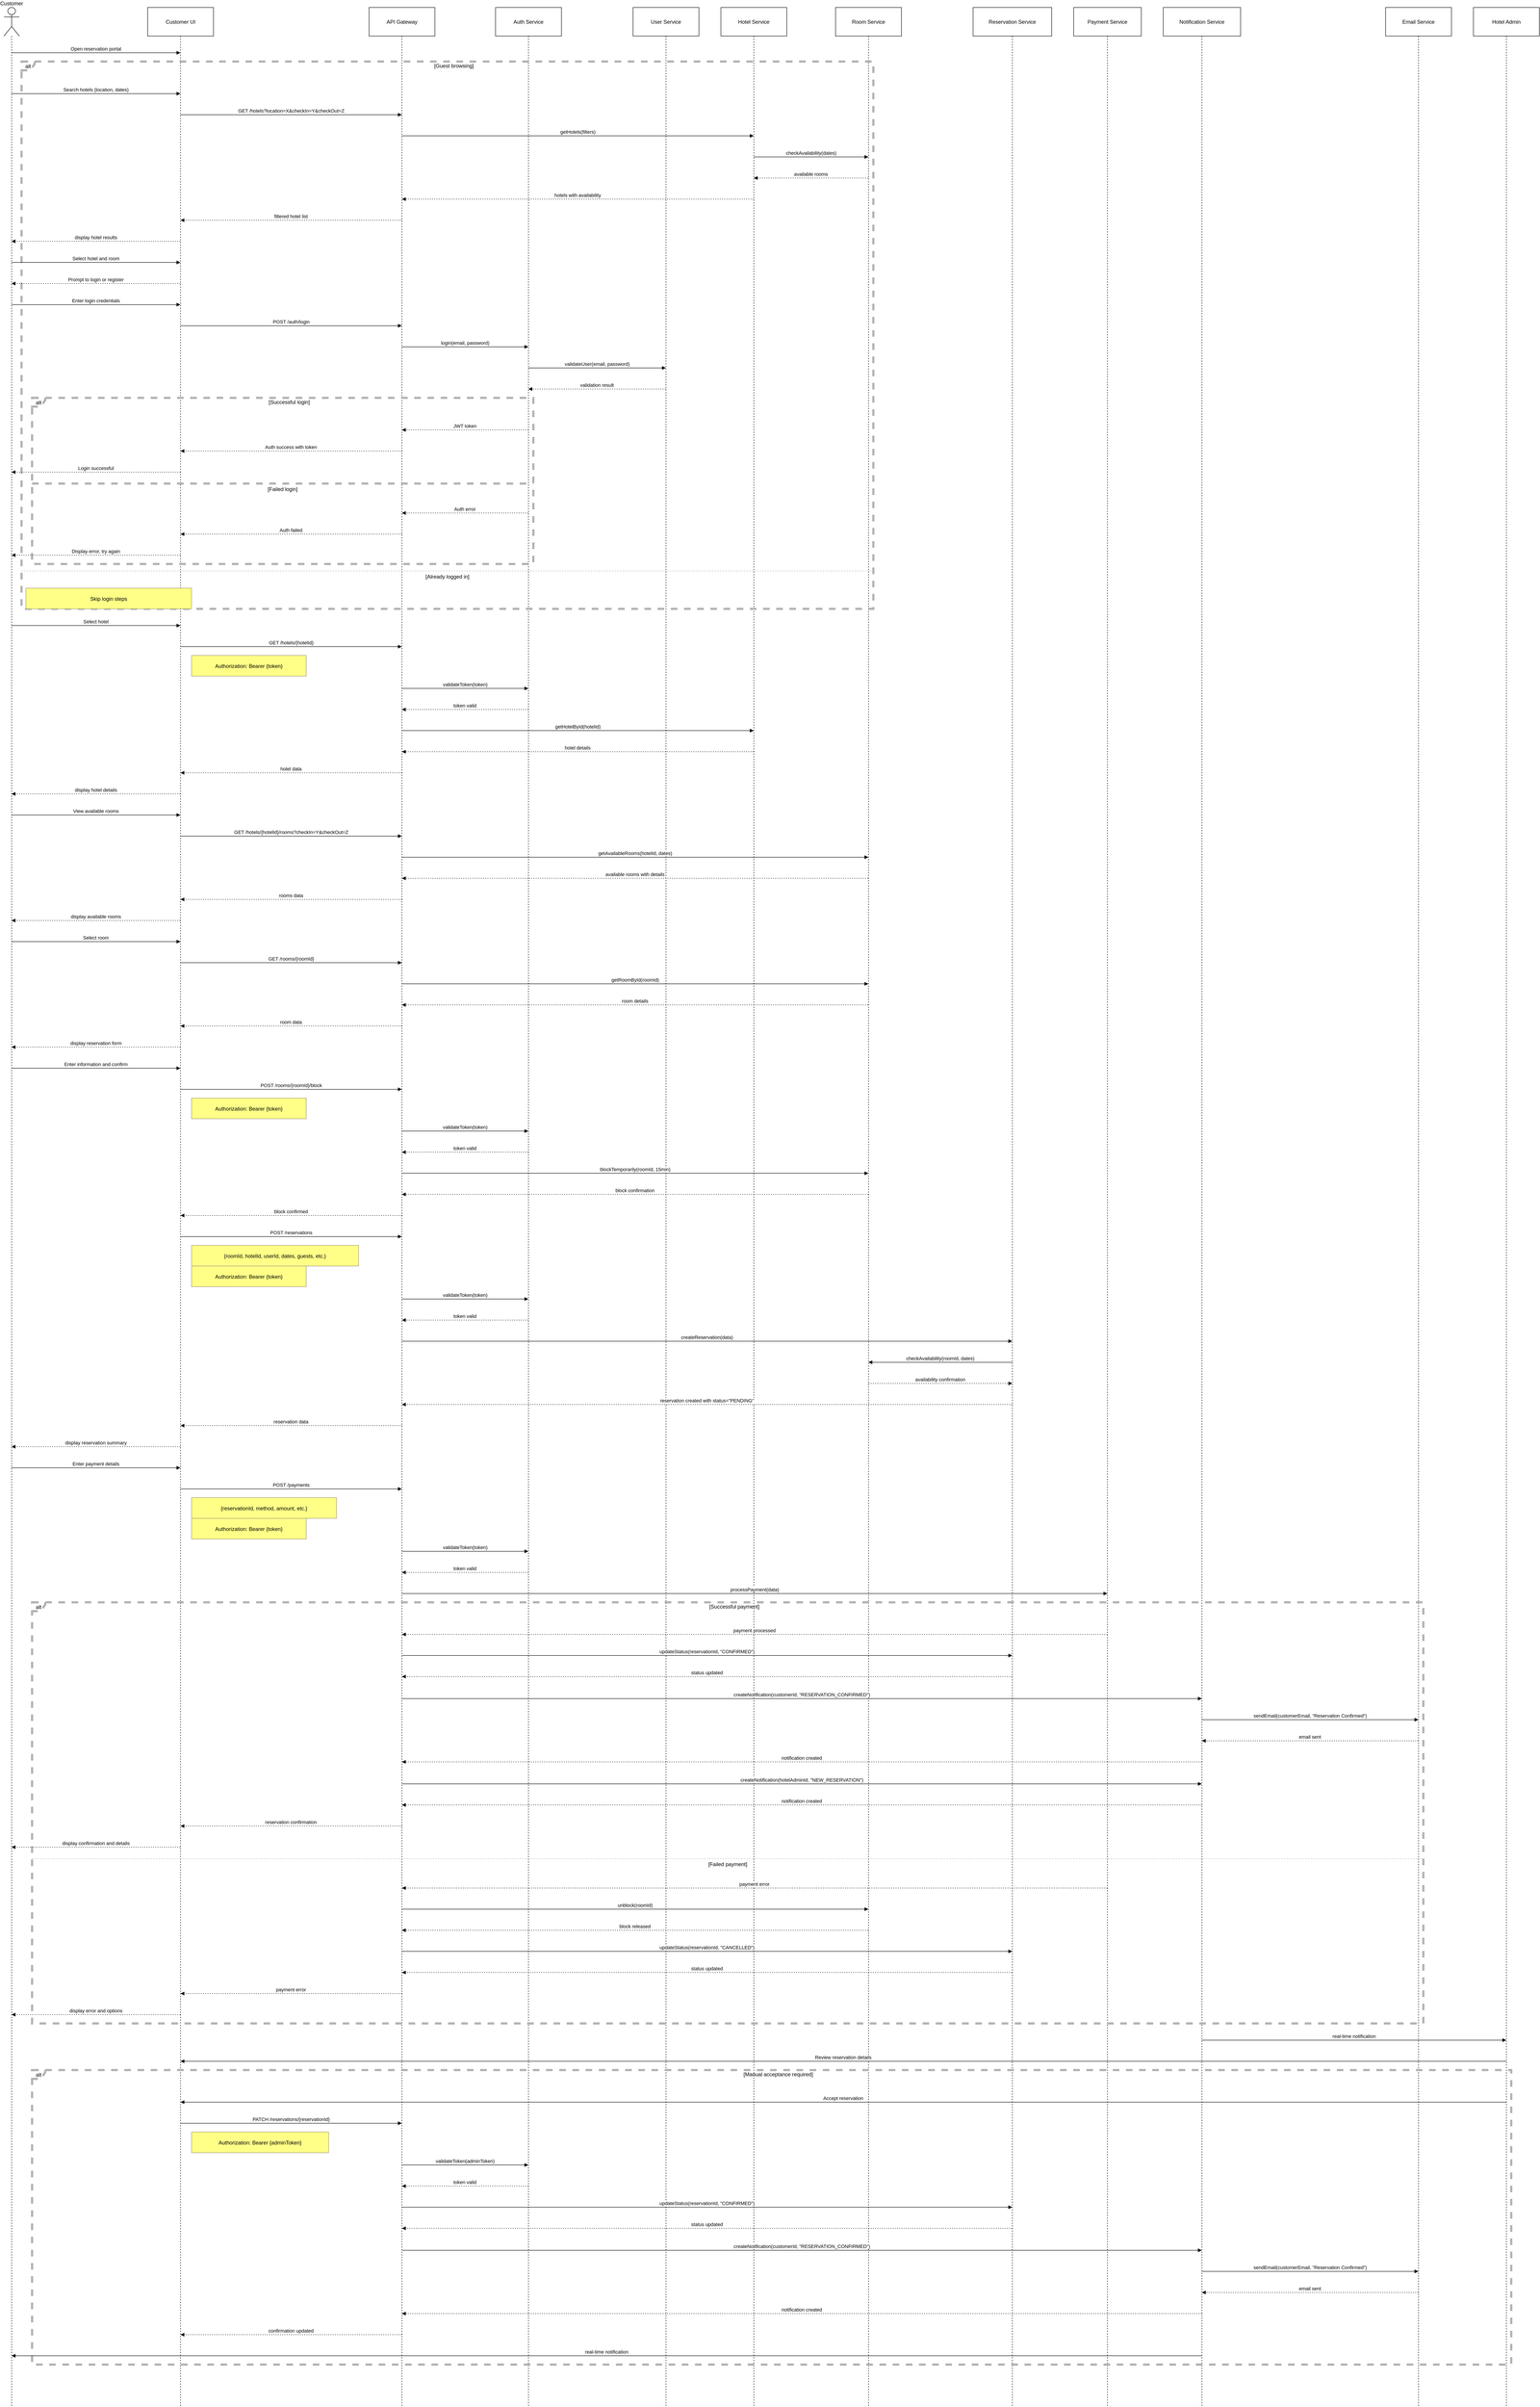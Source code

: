 <mxfile version="26.2.2">
  <diagram name="Page-1" id="h4Zv29L_1ycJxnzLKH79">
    <mxGraphModel dx="1428" dy="875" grid="1" gridSize="10" guides="1" tooltips="1" connect="1" arrows="1" fold="1" page="1" pageScale="1" pageWidth="850" pageHeight="1100" math="0" shadow="0">
      <root>
        <mxCell id="0" />
        <mxCell id="1" parent="0" />
        <mxCell id="UL_1NSdWHZ_vu-wAV0Hr-275" value="Customer" style="shape=umlLifeline;perimeter=lifelinePerimeter;whiteSpace=wrap;container=1;dropTarget=0;collapsible=0;recursiveResize=0;outlineConnect=0;portConstraint=eastwest;newEdgeStyle={&quot;edgeStyle&quot;:&quot;elbowEdgeStyle&quot;,&quot;elbow&quot;:&quot;vertical&quot;,&quot;curved&quot;:0,&quot;rounded&quot;:0};participant=umlActor;verticalAlign=bottom;labelPosition=center;verticalLabelPosition=top;align=center;size=65;" vertex="1" parent="1">
          <mxGeometry x="20" y="20" width="35" height="5457" as="geometry" />
        </mxCell>
        <mxCell id="UL_1NSdWHZ_vu-wAV0Hr-276" value="Customer UI" style="shape=umlLifeline;perimeter=lifelinePerimeter;whiteSpace=wrap;container=1;dropTarget=0;collapsible=0;recursiveResize=0;outlineConnect=0;portConstraint=eastwest;newEdgeStyle={&quot;edgeStyle&quot;:&quot;elbowEdgeStyle&quot;,&quot;elbow&quot;:&quot;vertical&quot;,&quot;curved&quot;:0,&quot;rounded&quot;:0};size=65;" vertex="1" parent="1">
          <mxGeometry x="347" y="20" width="150" height="5457" as="geometry" />
        </mxCell>
        <mxCell id="UL_1NSdWHZ_vu-wAV0Hr-277" value="API Gateway" style="shape=umlLifeline;perimeter=lifelinePerimeter;whiteSpace=wrap;container=1;dropTarget=0;collapsible=0;recursiveResize=0;outlineConnect=0;portConstraint=eastwest;newEdgeStyle={&quot;edgeStyle&quot;:&quot;elbowEdgeStyle&quot;,&quot;elbow&quot;:&quot;vertical&quot;,&quot;curved&quot;:0,&quot;rounded&quot;:0};size=65;" vertex="1" parent="1">
          <mxGeometry x="851" y="20" width="150" height="5457" as="geometry" />
        </mxCell>
        <mxCell id="UL_1NSdWHZ_vu-wAV0Hr-278" value="Auth Service" style="shape=umlLifeline;perimeter=lifelinePerimeter;whiteSpace=wrap;container=1;dropTarget=0;collapsible=0;recursiveResize=0;outlineConnect=0;portConstraint=eastwest;newEdgeStyle={&quot;edgeStyle&quot;:&quot;elbowEdgeStyle&quot;,&quot;elbow&quot;:&quot;vertical&quot;,&quot;curved&quot;:0,&quot;rounded&quot;:0};size=65;" vertex="1" parent="1">
          <mxGeometry x="1139" y="20" width="150" height="5457" as="geometry" />
        </mxCell>
        <mxCell id="UL_1NSdWHZ_vu-wAV0Hr-279" value="User Service" style="shape=umlLifeline;perimeter=lifelinePerimeter;whiteSpace=wrap;container=1;dropTarget=0;collapsible=0;recursiveResize=0;outlineConnect=0;portConstraint=eastwest;newEdgeStyle={&quot;edgeStyle&quot;:&quot;elbowEdgeStyle&quot;,&quot;elbow&quot;:&quot;vertical&quot;,&quot;curved&quot;:0,&quot;rounded&quot;:0};size=65;" vertex="1" parent="1">
          <mxGeometry x="1452" y="20" width="150" height="5457" as="geometry" />
        </mxCell>
        <mxCell id="UL_1NSdWHZ_vu-wAV0Hr-280" value="Hotel Service" style="shape=umlLifeline;perimeter=lifelinePerimeter;whiteSpace=wrap;container=1;dropTarget=0;collapsible=0;recursiveResize=0;outlineConnect=0;portConstraint=eastwest;newEdgeStyle={&quot;edgeStyle&quot;:&quot;elbowEdgeStyle&quot;,&quot;elbow&quot;:&quot;vertical&quot;,&quot;curved&quot;:0,&quot;rounded&quot;:0};size=65;" vertex="1" parent="1">
          <mxGeometry x="1652" y="20" width="150" height="5457" as="geometry" />
        </mxCell>
        <mxCell id="UL_1NSdWHZ_vu-wAV0Hr-281" value="Room Service" style="shape=umlLifeline;perimeter=lifelinePerimeter;whiteSpace=wrap;container=1;dropTarget=0;collapsible=0;recursiveResize=0;outlineConnect=0;portConstraint=eastwest;newEdgeStyle={&quot;edgeStyle&quot;:&quot;elbowEdgeStyle&quot;,&quot;elbow&quot;:&quot;vertical&quot;,&quot;curved&quot;:0,&quot;rounded&quot;:0};size=65;" vertex="1" parent="1">
          <mxGeometry x="1913" y="20" width="150" height="5457" as="geometry" />
        </mxCell>
        <mxCell id="UL_1NSdWHZ_vu-wAV0Hr-282" value="Reservation Service" style="shape=umlLifeline;perimeter=lifelinePerimeter;whiteSpace=wrap;container=1;dropTarget=0;collapsible=0;recursiveResize=0;outlineConnect=0;portConstraint=eastwest;newEdgeStyle={&quot;edgeStyle&quot;:&quot;elbowEdgeStyle&quot;,&quot;elbow&quot;:&quot;vertical&quot;,&quot;curved&quot;:0,&quot;rounded&quot;:0};size=65;" vertex="1" parent="1">
          <mxGeometry x="2226" y="20" width="179" height="5457" as="geometry" />
        </mxCell>
        <mxCell id="UL_1NSdWHZ_vu-wAV0Hr-283" value="Payment Service" style="shape=umlLifeline;perimeter=lifelinePerimeter;whiteSpace=wrap;container=1;dropTarget=0;collapsible=0;recursiveResize=0;outlineConnect=0;portConstraint=eastwest;newEdgeStyle={&quot;edgeStyle&quot;:&quot;elbowEdgeStyle&quot;,&quot;elbow&quot;:&quot;vertical&quot;,&quot;curved&quot;:0,&quot;rounded&quot;:0};size=65;" vertex="1" parent="1">
          <mxGeometry x="2455" y="20" width="154" height="5457" as="geometry" />
        </mxCell>
        <mxCell id="UL_1NSdWHZ_vu-wAV0Hr-284" value="Notification Service" style="shape=umlLifeline;perimeter=lifelinePerimeter;whiteSpace=wrap;container=1;dropTarget=0;collapsible=0;recursiveResize=0;outlineConnect=0;portConstraint=eastwest;newEdgeStyle={&quot;edgeStyle&quot;:&quot;elbowEdgeStyle&quot;,&quot;elbow&quot;:&quot;vertical&quot;,&quot;curved&quot;:0,&quot;rounded&quot;:0};size=65;" vertex="1" parent="1">
          <mxGeometry x="2659" y="20" width="176" height="5457" as="geometry" />
        </mxCell>
        <mxCell id="UL_1NSdWHZ_vu-wAV0Hr-285" value="Email Service" style="shape=umlLifeline;perimeter=lifelinePerimeter;whiteSpace=wrap;container=1;dropTarget=0;collapsible=0;recursiveResize=0;outlineConnect=0;portConstraint=eastwest;newEdgeStyle={&quot;edgeStyle&quot;:&quot;elbowEdgeStyle&quot;,&quot;elbow&quot;:&quot;vertical&quot;,&quot;curved&quot;:0,&quot;rounded&quot;:0};size=65;" vertex="1" parent="1">
          <mxGeometry x="3165" y="20" width="150" height="5457" as="geometry" />
        </mxCell>
        <mxCell id="UL_1NSdWHZ_vu-wAV0Hr-286" value="Hotel Admin" style="shape=umlLifeline;perimeter=lifelinePerimeter;whiteSpace=wrap;container=1;dropTarget=0;collapsible=0;recursiveResize=0;outlineConnect=0;portConstraint=eastwest;newEdgeStyle={&quot;edgeStyle&quot;:&quot;elbowEdgeStyle&quot;,&quot;elbow&quot;:&quot;vertical&quot;,&quot;curved&quot;:0,&quot;rounded&quot;:0};size=65;" vertex="1" parent="1">
          <mxGeometry x="3365" y="20" width="150" height="5457" as="geometry" />
        </mxCell>
        <mxCell id="UL_1NSdWHZ_vu-wAV0Hr-287" value="alt" style="shape=umlFrame;dashed=1;pointerEvents=0;dropTarget=0;strokeColor=#B3B3B3;height=20;width=30;strokeWidth=5;" vertex="1" parent="1">
          <mxGeometry x="84" y="908" width="1141" height="378" as="geometry" />
        </mxCell>
        <mxCell id="UL_1NSdWHZ_vu-wAV0Hr-288" value="[Successful login]" style="text;strokeColor=none;fillColor=none;align=center;verticalAlign=middle;whiteSpace=wrap;" vertex="1" parent="UL_1NSdWHZ_vu-wAV0Hr-287">
          <mxGeometry x="30" width="1111" height="20" as="geometry" />
        </mxCell>
        <mxCell id="UL_1NSdWHZ_vu-wAV0Hr-289" value="[Failed login]" style="shape=line;dashed=1;whiteSpace=wrap;verticalAlign=top;labelPosition=center;verticalLabelPosition=middle;align=center;strokeColor=#B3B3B3;strokeWidth=5;" vertex="1" parent="UL_1NSdWHZ_vu-wAV0Hr-287">
          <mxGeometry y="194" width="1141" height="2" as="geometry" />
        </mxCell>
        <mxCell id="UL_1NSdWHZ_vu-wAV0Hr-290" value="alt" style="shape=umlFrame;dashed=1;pointerEvents=0;dropTarget=0;strokeColor=#B3B3B3;height=20;width=30;strokeWidth=5;" vertex="1" parent="1">
          <mxGeometry x="60" y="143" width="1939" height="1245" as="geometry" />
        </mxCell>
        <mxCell id="UL_1NSdWHZ_vu-wAV0Hr-291" value="[Guest browsing]" style="text;strokeColor=none;fillColor=none;align=center;verticalAlign=middle;whiteSpace=wrap;" vertex="1" parent="UL_1NSdWHZ_vu-wAV0Hr-290">
          <mxGeometry x="30" width="1909" height="20" as="geometry" />
        </mxCell>
        <mxCell id="UL_1NSdWHZ_vu-wAV0Hr-292" value="[Already logged in]" style="shape=line;dashed=1;whiteSpace=wrap;verticalAlign=top;labelPosition=center;verticalLabelPosition=middle;align=center;strokeColor=#B3B3B3;" vertex="1" parent="UL_1NSdWHZ_vu-wAV0Hr-290">
          <mxGeometry y="1158" width="1939" height="2" as="geometry" />
        </mxCell>
        <mxCell id="UL_1NSdWHZ_vu-wAV0Hr-293" value="alt" style="shape=umlFrame;dashed=1;pointerEvents=0;dropTarget=0;strokeColor=#B3B3B3;height=20;width=30;strokeWidth=5;" vertex="1" parent="1">
          <mxGeometry x="84" y="3648" width="3167" height="958" as="geometry" />
        </mxCell>
        <mxCell id="UL_1NSdWHZ_vu-wAV0Hr-294" value="[Successful payment]" style="text;strokeColor=none;fillColor=none;align=center;verticalAlign=middle;whiteSpace=wrap;" vertex="1" parent="UL_1NSdWHZ_vu-wAV0Hr-293">
          <mxGeometry x="30" width="3137" height="20" as="geometry" />
        </mxCell>
        <mxCell id="UL_1NSdWHZ_vu-wAV0Hr-295" value="[Failed payment]" style="shape=line;dashed=1;whiteSpace=wrap;verticalAlign=top;labelPosition=center;verticalLabelPosition=middle;align=center;strokeColor=#B3B3B3;" vertex="1" parent="UL_1NSdWHZ_vu-wAV0Hr-293">
          <mxGeometry y="582" width="3167" height="2" as="geometry" />
        </mxCell>
        <mxCell id="UL_1NSdWHZ_vu-wAV0Hr-296" value="alt" style="shape=umlFrame;dashed=1;pointerEvents=0;dropTarget=0;strokeColor=#B3B3B3;height=20;width=30;strokeWidth=5;" vertex="1" parent="1">
          <mxGeometry x="84" y="4712" width="3367" height="670" as="geometry" />
        </mxCell>
        <mxCell id="UL_1NSdWHZ_vu-wAV0Hr-297" value="[Manual acceptance required]" style="text;strokeColor=none;fillColor=none;align=center;verticalAlign=middle;whiteSpace=wrap;" vertex="1" parent="UL_1NSdWHZ_vu-wAV0Hr-296">
          <mxGeometry x="30" width="3337" height="20" as="geometry" />
        </mxCell>
        <mxCell id="UL_1NSdWHZ_vu-wAV0Hr-298" value="Open reservation portal" style="verticalAlign=bottom;edgeStyle=elbowEdgeStyle;elbow=vertical;curved=0;rounded=0;endArrow=block;" edge="1" parent="1" source="UL_1NSdWHZ_vu-wAV0Hr-275" target="UL_1NSdWHZ_vu-wAV0Hr-276">
          <mxGeometry relative="1" as="geometry">
            <Array as="points">
              <mxPoint x="267" y="123" />
            </Array>
          </mxGeometry>
        </mxCell>
        <mxCell id="UL_1NSdWHZ_vu-wAV0Hr-299" value="Search hotels (location, dates)" style="verticalAlign=bottom;edgeStyle=elbowEdgeStyle;elbow=vertical;curved=0;rounded=0;endArrow=block;" edge="1" parent="1" source="UL_1NSdWHZ_vu-wAV0Hr-275" target="UL_1NSdWHZ_vu-wAV0Hr-276">
          <mxGeometry relative="1" as="geometry">
            <Array as="points">
              <mxPoint x="267" y="216" />
            </Array>
          </mxGeometry>
        </mxCell>
        <mxCell id="UL_1NSdWHZ_vu-wAV0Hr-300" value="GET /hotels?location=X&amp;checkIn=Y&amp;checkOut=Z" style="verticalAlign=bottom;edgeStyle=elbowEdgeStyle;elbow=vertical;curved=0;rounded=0;endArrow=block;" edge="1" parent="1" source="UL_1NSdWHZ_vu-wAV0Hr-276" target="UL_1NSdWHZ_vu-wAV0Hr-277">
          <mxGeometry relative="1" as="geometry">
            <Array as="points">
              <mxPoint x="683" y="264" />
            </Array>
          </mxGeometry>
        </mxCell>
        <mxCell id="UL_1NSdWHZ_vu-wAV0Hr-301" value="getHotels(filters)" style="verticalAlign=bottom;edgeStyle=elbowEdgeStyle;elbow=vertical;curved=0;rounded=0;endArrow=block;" edge="1" parent="1" source="UL_1NSdWHZ_vu-wAV0Hr-277" target="UL_1NSdWHZ_vu-wAV0Hr-280">
          <mxGeometry relative="1" as="geometry">
            <Array as="points">
              <mxPoint x="1335" y="312" />
            </Array>
          </mxGeometry>
        </mxCell>
        <mxCell id="UL_1NSdWHZ_vu-wAV0Hr-302" value="checkAvailability(dates)" style="verticalAlign=bottom;edgeStyle=elbowEdgeStyle;elbow=vertical;curved=0;rounded=0;endArrow=block;" edge="1" parent="1" source="UL_1NSdWHZ_vu-wAV0Hr-280" target="UL_1NSdWHZ_vu-wAV0Hr-281">
          <mxGeometry relative="1" as="geometry">
            <Array as="points">
              <mxPoint x="1866" y="360" />
            </Array>
          </mxGeometry>
        </mxCell>
        <mxCell id="UL_1NSdWHZ_vu-wAV0Hr-303" value="available rooms" style="verticalAlign=bottom;edgeStyle=elbowEdgeStyle;elbow=vertical;curved=0;rounded=0;dashed=1;dashPattern=2 3;endArrow=block;" edge="1" parent="1" source="UL_1NSdWHZ_vu-wAV0Hr-281" target="UL_1NSdWHZ_vu-wAV0Hr-280">
          <mxGeometry relative="1" as="geometry">
            <Array as="points">
              <mxPoint x="1869" y="408" />
            </Array>
          </mxGeometry>
        </mxCell>
        <mxCell id="UL_1NSdWHZ_vu-wAV0Hr-304" value="hotels with availability" style="verticalAlign=bottom;edgeStyle=elbowEdgeStyle;elbow=vertical;curved=0;rounded=0;dashed=1;dashPattern=2 3;endArrow=block;" edge="1" parent="1" source="UL_1NSdWHZ_vu-wAV0Hr-280" target="UL_1NSdWHZ_vu-wAV0Hr-277">
          <mxGeometry relative="1" as="geometry">
            <Array as="points">
              <mxPoint x="1338" y="456" />
            </Array>
          </mxGeometry>
        </mxCell>
        <mxCell id="UL_1NSdWHZ_vu-wAV0Hr-305" value="filtered hotel list" style="verticalAlign=bottom;edgeStyle=elbowEdgeStyle;elbow=vertical;curved=0;rounded=0;dashed=1;dashPattern=2 3;endArrow=block;" edge="1" parent="1" source="UL_1NSdWHZ_vu-wAV0Hr-277" target="UL_1NSdWHZ_vu-wAV0Hr-276">
          <mxGeometry relative="1" as="geometry">
            <Array as="points">
              <mxPoint x="686" y="504" />
            </Array>
          </mxGeometry>
        </mxCell>
        <mxCell id="UL_1NSdWHZ_vu-wAV0Hr-306" value="display hotel results" style="verticalAlign=bottom;edgeStyle=elbowEdgeStyle;elbow=vertical;curved=0;rounded=0;dashed=1;dashPattern=2 3;endArrow=block;" edge="1" parent="1" source="UL_1NSdWHZ_vu-wAV0Hr-276" target="UL_1NSdWHZ_vu-wAV0Hr-275">
          <mxGeometry relative="1" as="geometry">
            <Array as="points">
              <mxPoint x="270" y="552" />
            </Array>
          </mxGeometry>
        </mxCell>
        <mxCell id="UL_1NSdWHZ_vu-wAV0Hr-307" value="Select hotel and room" style="verticalAlign=bottom;edgeStyle=elbowEdgeStyle;elbow=vertical;curved=0;rounded=0;endArrow=block;" edge="1" parent="1" source="UL_1NSdWHZ_vu-wAV0Hr-275" target="UL_1NSdWHZ_vu-wAV0Hr-276">
          <mxGeometry relative="1" as="geometry">
            <Array as="points">
              <mxPoint x="267" y="600" />
            </Array>
          </mxGeometry>
        </mxCell>
        <mxCell id="UL_1NSdWHZ_vu-wAV0Hr-308" value="Prompt to login or register" style="verticalAlign=bottom;edgeStyle=elbowEdgeStyle;elbow=vertical;curved=0;rounded=0;dashed=1;dashPattern=2 3;endArrow=block;" edge="1" parent="1" source="UL_1NSdWHZ_vu-wAV0Hr-276" target="UL_1NSdWHZ_vu-wAV0Hr-275">
          <mxGeometry relative="1" as="geometry">
            <Array as="points">
              <mxPoint x="270" y="648" />
            </Array>
          </mxGeometry>
        </mxCell>
        <mxCell id="UL_1NSdWHZ_vu-wAV0Hr-309" value="Enter login credentials" style="verticalAlign=bottom;edgeStyle=elbowEdgeStyle;elbow=vertical;curved=0;rounded=0;endArrow=block;" edge="1" parent="1" source="UL_1NSdWHZ_vu-wAV0Hr-275" target="UL_1NSdWHZ_vu-wAV0Hr-276">
          <mxGeometry relative="1" as="geometry">
            <Array as="points">
              <mxPoint x="267" y="696" />
            </Array>
          </mxGeometry>
        </mxCell>
        <mxCell id="UL_1NSdWHZ_vu-wAV0Hr-310" value="POST /auth/login" style="verticalAlign=bottom;edgeStyle=elbowEdgeStyle;elbow=vertical;curved=0;rounded=0;endArrow=block;" edge="1" parent="1" source="UL_1NSdWHZ_vu-wAV0Hr-276" target="UL_1NSdWHZ_vu-wAV0Hr-277">
          <mxGeometry relative="1" as="geometry">
            <Array as="points">
              <mxPoint x="683" y="744" />
            </Array>
          </mxGeometry>
        </mxCell>
        <mxCell id="UL_1NSdWHZ_vu-wAV0Hr-311" value="login(email, password)" style="verticalAlign=bottom;edgeStyle=elbowEdgeStyle;elbow=vertical;curved=0;rounded=0;endArrow=block;" edge="1" parent="1" source="UL_1NSdWHZ_vu-wAV0Hr-277" target="UL_1NSdWHZ_vu-wAV0Hr-278">
          <mxGeometry relative="1" as="geometry">
            <Array as="points">
              <mxPoint x="1079" y="792" />
            </Array>
          </mxGeometry>
        </mxCell>
        <mxCell id="UL_1NSdWHZ_vu-wAV0Hr-312" value="validateUser(email, password)" style="verticalAlign=bottom;edgeStyle=elbowEdgeStyle;elbow=vertical;curved=0;rounded=0;endArrow=block;" edge="1" parent="1" source="UL_1NSdWHZ_vu-wAV0Hr-278" target="UL_1NSdWHZ_vu-wAV0Hr-279">
          <mxGeometry relative="1" as="geometry">
            <Array as="points">
              <mxPoint x="1379" y="840" />
            </Array>
          </mxGeometry>
        </mxCell>
        <mxCell id="UL_1NSdWHZ_vu-wAV0Hr-313" value="validation result" style="verticalAlign=bottom;edgeStyle=elbowEdgeStyle;elbow=vertical;curved=0;rounded=0;dashed=1;dashPattern=2 3;endArrow=block;" edge="1" parent="1" source="UL_1NSdWHZ_vu-wAV0Hr-279" target="UL_1NSdWHZ_vu-wAV0Hr-278">
          <mxGeometry relative="1" as="geometry">
            <Array as="points">
              <mxPoint x="1382" y="888" />
            </Array>
          </mxGeometry>
        </mxCell>
        <mxCell id="UL_1NSdWHZ_vu-wAV0Hr-314" value="JWT token" style="verticalAlign=bottom;edgeStyle=elbowEdgeStyle;elbow=vertical;curved=0;rounded=0;dashed=1;dashPattern=2 3;endArrow=block;" edge="1" parent="1" source="UL_1NSdWHZ_vu-wAV0Hr-278" target="UL_1NSdWHZ_vu-wAV0Hr-277">
          <mxGeometry relative="1" as="geometry">
            <Array as="points">
              <mxPoint x="1082" y="981" />
            </Array>
          </mxGeometry>
        </mxCell>
        <mxCell id="UL_1NSdWHZ_vu-wAV0Hr-315" value="Auth success with token" style="verticalAlign=bottom;edgeStyle=elbowEdgeStyle;elbow=vertical;curved=0;rounded=0;dashed=1;dashPattern=2 3;endArrow=block;" edge="1" parent="1" source="UL_1NSdWHZ_vu-wAV0Hr-277" target="UL_1NSdWHZ_vu-wAV0Hr-276">
          <mxGeometry relative="1" as="geometry">
            <Array as="points">
              <mxPoint x="686" y="1029" />
            </Array>
          </mxGeometry>
        </mxCell>
        <mxCell id="UL_1NSdWHZ_vu-wAV0Hr-316" value="Login successful" style="verticalAlign=bottom;edgeStyle=elbowEdgeStyle;elbow=vertical;curved=0;rounded=0;dashed=1;dashPattern=2 3;endArrow=block;" edge="1" parent="1" source="UL_1NSdWHZ_vu-wAV0Hr-276" target="UL_1NSdWHZ_vu-wAV0Hr-275">
          <mxGeometry relative="1" as="geometry">
            <Array as="points">
              <mxPoint x="270" y="1077" />
            </Array>
          </mxGeometry>
        </mxCell>
        <mxCell id="UL_1NSdWHZ_vu-wAV0Hr-317" value="Auth error" style="verticalAlign=bottom;edgeStyle=elbowEdgeStyle;elbow=vertical;curved=0;rounded=0;dashed=1;dashPattern=2 3;endArrow=block;" edge="1" parent="1" source="UL_1NSdWHZ_vu-wAV0Hr-278" target="UL_1NSdWHZ_vu-wAV0Hr-277">
          <mxGeometry relative="1" as="geometry">
            <Array as="points">
              <mxPoint x="1082" y="1170" />
            </Array>
          </mxGeometry>
        </mxCell>
        <mxCell id="UL_1NSdWHZ_vu-wAV0Hr-318" value="Auth failed" style="verticalAlign=bottom;edgeStyle=elbowEdgeStyle;elbow=vertical;curved=0;rounded=0;dashed=1;dashPattern=2 3;endArrow=block;" edge="1" parent="1" source="UL_1NSdWHZ_vu-wAV0Hr-277" target="UL_1NSdWHZ_vu-wAV0Hr-276">
          <mxGeometry relative="1" as="geometry">
            <Array as="points">
              <mxPoint x="686" y="1218" />
            </Array>
          </mxGeometry>
        </mxCell>
        <mxCell id="UL_1NSdWHZ_vu-wAV0Hr-319" value="Display error, try again" style="verticalAlign=bottom;edgeStyle=elbowEdgeStyle;elbow=vertical;curved=0;rounded=0;dashed=1;dashPattern=2 3;endArrow=block;" edge="1" parent="1" source="UL_1NSdWHZ_vu-wAV0Hr-276" target="UL_1NSdWHZ_vu-wAV0Hr-275">
          <mxGeometry relative="1" as="geometry">
            <Array as="points">
              <mxPoint x="270" y="1266" />
            </Array>
          </mxGeometry>
        </mxCell>
        <mxCell id="UL_1NSdWHZ_vu-wAV0Hr-320" value="Select hotel" style="verticalAlign=bottom;edgeStyle=elbowEdgeStyle;elbow=vertical;curved=0;rounded=0;endArrow=block;" edge="1" parent="1" source="UL_1NSdWHZ_vu-wAV0Hr-275" target="UL_1NSdWHZ_vu-wAV0Hr-276">
          <mxGeometry relative="1" as="geometry">
            <Array as="points">
              <mxPoint x="267" y="1426" />
            </Array>
          </mxGeometry>
        </mxCell>
        <mxCell id="UL_1NSdWHZ_vu-wAV0Hr-321" value="GET /hotels/{hotelId}" style="verticalAlign=bottom;edgeStyle=elbowEdgeStyle;elbow=vertical;curved=0;rounded=0;endArrow=block;" edge="1" parent="1" source="UL_1NSdWHZ_vu-wAV0Hr-276" target="UL_1NSdWHZ_vu-wAV0Hr-277">
          <mxGeometry relative="1" as="geometry">
            <Array as="points">
              <mxPoint x="683" y="1474" />
            </Array>
          </mxGeometry>
        </mxCell>
        <mxCell id="UL_1NSdWHZ_vu-wAV0Hr-322" value="validateToken(token)" style="verticalAlign=bottom;edgeStyle=elbowEdgeStyle;elbow=vertical;curved=0;rounded=0;endArrow=block;" edge="1" parent="1" source="UL_1NSdWHZ_vu-wAV0Hr-277" target="UL_1NSdWHZ_vu-wAV0Hr-278">
          <mxGeometry relative="1" as="geometry">
            <Array as="points">
              <mxPoint x="1079" y="1569" />
            </Array>
          </mxGeometry>
        </mxCell>
        <mxCell id="UL_1NSdWHZ_vu-wAV0Hr-323" value="token valid" style="verticalAlign=bottom;edgeStyle=elbowEdgeStyle;elbow=vertical;curved=0;rounded=0;dashed=1;dashPattern=2 3;endArrow=block;" edge="1" parent="1" source="UL_1NSdWHZ_vu-wAV0Hr-278" target="UL_1NSdWHZ_vu-wAV0Hr-277">
          <mxGeometry relative="1" as="geometry">
            <Array as="points">
              <mxPoint x="1082" y="1617" />
            </Array>
          </mxGeometry>
        </mxCell>
        <mxCell id="UL_1NSdWHZ_vu-wAV0Hr-324" value="getHotelById(hotelId)" style="verticalAlign=bottom;edgeStyle=elbowEdgeStyle;elbow=vertical;curved=0;rounded=0;endArrow=block;" edge="1" parent="1" source="UL_1NSdWHZ_vu-wAV0Hr-277" target="UL_1NSdWHZ_vu-wAV0Hr-280">
          <mxGeometry relative="1" as="geometry">
            <Array as="points">
              <mxPoint x="1335" y="1665" />
            </Array>
          </mxGeometry>
        </mxCell>
        <mxCell id="UL_1NSdWHZ_vu-wAV0Hr-325" value="hotel details" style="verticalAlign=bottom;edgeStyle=elbowEdgeStyle;elbow=vertical;curved=0;rounded=0;dashed=1;dashPattern=2 3;endArrow=block;" edge="1" parent="1" source="UL_1NSdWHZ_vu-wAV0Hr-280" target="UL_1NSdWHZ_vu-wAV0Hr-277">
          <mxGeometry relative="1" as="geometry">
            <Array as="points">
              <mxPoint x="1338" y="1713" />
            </Array>
          </mxGeometry>
        </mxCell>
        <mxCell id="UL_1NSdWHZ_vu-wAV0Hr-326" value="hotel data" style="verticalAlign=bottom;edgeStyle=elbowEdgeStyle;elbow=vertical;curved=0;rounded=0;dashed=1;dashPattern=2 3;endArrow=block;" edge="1" parent="1" source="UL_1NSdWHZ_vu-wAV0Hr-277" target="UL_1NSdWHZ_vu-wAV0Hr-276">
          <mxGeometry relative="1" as="geometry">
            <Array as="points">
              <mxPoint x="686" y="1761" />
            </Array>
          </mxGeometry>
        </mxCell>
        <mxCell id="UL_1NSdWHZ_vu-wAV0Hr-327" value="display hotel details" style="verticalAlign=bottom;edgeStyle=elbowEdgeStyle;elbow=vertical;curved=0;rounded=0;dashed=1;dashPattern=2 3;endArrow=block;" edge="1" parent="1" source="UL_1NSdWHZ_vu-wAV0Hr-276" target="UL_1NSdWHZ_vu-wAV0Hr-275">
          <mxGeometry relative="1" as="geometry">
            <Array as="points">
              <mxPoint x="270" y="1809" />
            </Array>
          </mxGeometry>
        </mxCell>
        <mxCell id="UL_1NSdWHZ_vu-wAV0Hr-328" value="View available rooms" style="verticalAlign=bottom;edgeStyle=elbowEdgeStyle;elbow=vertical;curved=0;rounded=0;endArrow=block;" edge="1" parent="1" source="UL_1NSdWHZ_vu-wAV0Hr-275" target="UL_1NSdWHZ_vu-wAV0Hr-276">
          <mxGeometry relative="1" as="geometry">
            <Array as="points">
              <mxPoint x="267" y="1857" />
            </Array>
          </mxGeometry>
        </mxCell>
        <mxCell id="UL_1NSdWHZ_vu-wAV0Hr-329" value="GET /hotels/{hotelId}/rooms?checkIn=Y&amp;checkOut=Z" style="verticalAlign=bottom;edgeStyle=elbowEdgeStyle;elbow=vertical;curved=0;rounded=0;endArrow=block;" edge="1" parent="1" source="UL_1NSdWHZ_vu-wAV0Hr-276" target="UL_1NSdWHZ_vu-wAV0Hr-277">
          <mxGeometry relative="1" as="geometry">
            <Array as="points">
              <mxPoint x="683" y="1905" />
            </Array>
          </mxGeometry>
        </mxCell>
        <mxCell id="UL_1NSdWHZ_vu-wAV0Hr-330" value="getAvailableRooms(hotelId, dates)" style="verticalAlign=bottom;edgeStyle=elbowEdgeStyle;elbow=vertical;curved=0;rounded=0;endArrow=block;" edge="1" parent="1" source="UL_1NSdWHZ_vu-wAV0Hr-277" target="UL_1NSdWHZ_vu-wAV0Hr-281">
          <mxGeometry relative="1" as="geometry">
            <Array as="points">
              <mxPoint x="1466" y="1953" />
            </Array>
          </mxGeometry>
        </mxCell>
        <mxCell id="UL_1NSdWHZ_vu-wAV0Hr-331" value="available rooms with details" style="verticalAlign=bottom;edgeStyle=elbowEdgeStyle;elbow=vertical;curved=0;rounded=0;dashed=1;dashPattern=2 3;endArrow=block;" edge="1" parent="1" source="UL_1NSdWHZ_vu-wAV0Hr-281" target="UL_1NSdWHZ_vu-wAV0Hr-277">
          <mxGeometry relative="1" as="geometry">
            <Array as="points">
              <mxPoint x="1469" y="2001" />
            </Array>
          </mxGeometry>
        </mxCell>
        <mxCell id="UL_1NSdWHZ_vu-wAV0Hr-332" value="rooms data" style="verticalAlign=bottom;edgeStyle=elbowEdgeStyle;elbow=vertical;curved=0;rounded=0;dashed=1;dashPattern=2 3;endArrow=block;" edge="1" parent="1" source="UL_1NSdWHZ_vu-wAV0Hr-277" target="UL_1NSdWHZ_vu-wAV0Hr-276">
          <mxGeometry relative="1" as="geometry">
            <Array as="points">
              <mxPoint x="686" y="2049" />
            </Array>
          </mxGeometry>
        </mxCell>
        <mxCell id="UL_1NSdWHZ_vu-wAV0Hr-333" value="display available rooms" style="verticalAlign=bottom;edgeStyle=elbowEdgeStyle;elbow=vertical;curved=0;rounded=0;dashed=1;dashPattern=2 3;endArrow=block;" edge="1" parent="1" source="UL_1NSdWHZ_vu-wAV0Hr-276" target="UL_1NSdWHZ_vu-wAV0Hr-275">
          <mxGeometry relative="1" as="geometry">
            <Array as="points">
              <mxPoint x="270" y="2097" />
            </Array>
          </mxGeometry>
        </mxCell>
        <mxCell id="UL_1NSdWHZ_vu-wAV0Hr-334" value="Select room" style="verticalAlign=bottom;edgeStyle=elbowEdgeStyle;elbow=vertical;curved=0;rounded=0;endArrow=block;" edge="1" parent="1" source="UL_1NSdWHZ_vu-wAV0Hr-275" target="UL_1NSdWHZ_vu-wAV0Hr-276">
          <mxGeometry relative="1" as="geometry">
            <Array as="points">
              <mxPoint x="267" y="2145" />
            </Array>
          </mxGeometry>
        </mxCell>
        <mxCell id="UL_1NSdWHZ_vu-wAV0Hr-335" value="GET /rooms/{roomId}" style="verticalAlign=bottom;edgeStyle=elbowEdgeStyle;elbow=vertical;curved=0;rounded=0;endArrow=block;" edge="1" parent="1" source="UL_1NSdWHZ_vu-wAV0Hr-276" target="UL_1NSdWHZ_vu-wAV0Hr-277">
          <mxGeometry relative="1" as="geometry">
            <Array as="points">
              <mxPoint x="683" y="2193" />
            </Array>
          </mxGeometry>
        </mxCell>
        <mxCell id="UL_1NSdWHZ_vu-wAV0Hr-336" value="getRoomById(roomId)" style="verticalAlign=bottom;edgeStyle=elbowEdgeStyle;elbow=vertical;curved=0;rounded=0;endArrow=block;" edge="1" parent="1" source="UL_1NSdWHZ_vu-wAV0Hr-277" target="UL_1NSdWHZ_vu-wAV0Hr-281">
          <mxGeometry relative="1" as="geometry">
            <Array as="points">
              <mxPoint x="1466" y="2241" />
            </Array>
          </mxGeometry>
        </mxCell>
        <mxCell id="UL_1NSdWHZ_vu-wAV0Hr-337" value="room details" style="verticalAlign=bottom;edgeStyle=elbowEdgeStyle;elbow=vertical;curved=0;rounded=0;dashed=1;dashPattern=2 3;endArrow=block;" edge="1" parent="1" source="UL_1NSdWHZ_vu-wAV0Hr-281" target="UL_1NSdWHZ_vu-wAV0Hr-277">
          <mxGeometry relative="1" as="geometry">
            <Array as="points">
              <mxPoint x="1469" y="2289" />
            </Array>
          </mxGeometry>
        </mxCell>
        <mxCell id="UL_1NSdWHZ_vu-wAV0Hr-338" value="room data" style="verticalAlign=bottom;edgeStyle=elbowEdgeStyle;elbow=vertical;curved=0;rounded=0;dashed=1;dashPattern=2 3;endArrow=block;" edge="1" parent="1" source="UL_1NSdWHZ_vu-wAV0Hr-277" target="UL_1NSdWHZ_vu-wAV0Hr-276">
          <mxGeometry relative="1" as="geometry">
            <Array as="points">
              <mxPoint x="686" y="2337" />
            </Array>
          </mxGeometry>
        </mxCell>
        <mxCell id="UL_1NSdWHZ_vu-wAV0Hr-339" value="display reservation form" style="verticalAlign=bottom;edgeStyle=elbowEdgeStyle;elbow=vertical;curved=0;rounded=0;dashed=1;dashPattern=2 3;endArrow=block;" edge="1" parent="1" source="UL_1NSdWHZ_vu-wAV0Hr-276" target="UL_1NSdWHZ_vu-wAV0Hr-275">
          <mxGeometry relative="1" as="geometry">
            <Array as="points">
              <mxPoint x="270" y="2385" />
            </Array>
          </mxGeometry>
        </mxCell>
        <mxCell id="UL_1NSdWHZ_vu-wAV0Hr-340" value="Enter information and confirm" style="verticalAlign=bottom;edgeStyle=elbowEdgeStyle;elbow=vertical;curved=0;rounded=0;endArrow=block;" edge="1" parent="1" source="UL_1NSdWHZ_vu-wAV0Hr-275" target="UL_1NSdWHZ_vu-wAV0Hr-276">
          <mxGeometry relative="1" as="geometry">
            <Array as="points">
              <mxPoint x="267" y="2433" />
            </Array>
          </mxGeometry>
        </mxCell>
        <mxCell id="UL_1NSdWHZ_vu-wAV0Hr-341" value="POST /rooms/{roomId}/block" style="verticalAlign=bottom;edgeStyle=elbowEdgeStyle;elbow=vertical;curved=0;rounded=0;endArrow=block;" edge="1" parent="1" source="UL_1NSdWHZ_vu-wAV0Hr-276" target="UL_1NSdWHZ_vu-wAV0Hr-277">
          <mxGeometry relative="1" as="geometry">
            <Array as="points">
              <mxPoint x="683" y="2481" />
            </Array>
          </mxGeometry>
        </mxCell>
        <mxCell id="UL_1NSdWHZ_vu-wAV0Hr-342" value="validateToken(token)" style="verticalAlign=bottom;edgeStyle=elbowEdgeStyle;elbow=vertical;curved=0;rounded=0;endArrow=block;" edge="1" parent="1" source="UL_1NSdWHZ_vu-wAV0Hr-277" target="UL_1NSdWHZ_vu-wAV0Hr-278">
          <mxGeometry relative="1" as="geometry">
            <Array as="points">
              <mxPoint x="1079" y="2576" />
            </Array>
          </mxGeometry>
        </mxCell>
        <mxCell id="UL_1NSdWHZ_vu-wAV0Hr-343" value="token valid" style="verticalAlign=bottom;edgeStyle=elbowEdgeStyle;elbow=vertical;curved=0;rounded=0;dashed=1;dashPattern=2 3;endArrow=block;" edge="1" parent="1" source="UL_1NSdWHZ_vu-wAV0Hr-278" target="UL_1NSdWHZ_vu-wAV0Hr-277">
          <mxGeometry relative="1" as="geometry">
            <Array as="points">
              <mxPoint x="1082" y="2624" />
            </Array>
          </mxGeometry>
        </mxCell>
        <mxCell id="UL_1NSdWHZ_vu-wAV0Hr-344" value="blockTemporarily(roomId, 15min)" style="verticalAlign=bottom;edgeStyle=elbowEdgeStyle;elbow=vertical;curved=0;rounded=0;endArrow=block;" edge="1" parent="1" source="UL_1NSdWHZ_vu-wAV0Hr-277" target="UL_1NSdWHZ_vu-wAV0Hr-281">
          <mxGeometry relative="1" as="geometry">
            <Array as="points">
              <mxPoint x="1466" y="2672" />
            </Array>
          </mxGeometry>
        </mxCell>
        <mxCell id="UL_1NSdWHZ_vu-wAV0Hr-345" value="block confirmation" style="verticalAlign=bottom;edgeStyle=elbowEdgeStyle;elbow=vertical;curved=0;rounded=0;dashed=1;dashPattern=2 3;endArrow=block;" edge="1" parent="1" source="UL_1NSdWHZ_vu-wAV0Hr-281" target="UL_1NSdWHZ_vu-wAV0Hr-277">
          <mxGeometry relative="1" as="geometry">
            <Array as="points">
              <mxPoint x="1469" y="2720" />
            </Array>
          </mxGeometry>
        </mxCell>
        <mxCell id="UL_1NSdWHZ_vu-wAV0Hr-346" value="block confirmed" style="verticalAlign=bottom;edgeStyle=elbowEdgeStyle;elbow=vertical;curved=0;rounded=0;dashed=1;dashPattern=2 3;endArrow=block;" edge="1" parent="1" source="UL_1NSdWHZ_vu-wAV0Hr-277" target="UL_1NSdWHZ_vu-wAV0Hr-276">
          <mxGeometry relative="1" as="geometry">
            <Array as="points">
              <mxPoint x="686" y="2768" />
            </Array>
          </mxGeometry>
        </mxCell>
        <mxCell id="UL_1NSdWHZ_vu-wAV0Hr-347" value="POST /reservations" style="verticalAlign=bottom;edgeStyle=elbowEdgeStyle;elbow=vertical;curved=0;rounded=0;endArrow=block;" edge="1" parent="1" source="UL_1NSdWHZ_vu-wAV0Hr-276" target="UL_1NSdWHZ_vu-wAV0Hr-277">
          <mxGeometry relative="1" as="geometry">
            <Array as="points">
              <mxPoint x="683" y="2816" />
            </Array>
          </mxGeometry>
        </mxCell>
        <mxCell id="UL_1NSdWHZ_vu-wAV0Hr-348" value="validateToken(token)" style="verticalAlign=bottom;edgeStyle=elbowEdgeStyle;elbow=vertical;curved=0;rounded=0;endArrow=block;" edge="1" parent="1" source="UL_1NSdWHZ_vu-wAV0Hr-277" target="UL_1NSdWHZ_vu-wAV0Hr-278">
          <mxGeometry relative="1" as="geometry">
            <Array as="points">
              <mxPoint x="1079" y="2958" />
            </Array>
          </mxGeometry>
        </mxCell>
        <mxCell id="UL_1NSdWHZ_vu-wAV0Hr-349" value="token valid" style="verticalAlign=bottom;edgeStyle=elbowEdgeStyle;elbow=vertical;curved=0;rounded=0;dashed=1;dashPattern=2 3;endArrow=block;" edge="1" parent="1" source="UL_1NSdWHZ_vu-wAV0Hr-278" target="UL_1NSdWHZ_vu-wAV0Hr-277">
          <mxGeometry relative="1" as="geometry">
            <Array as="points">
              <mxPoint x="1082" y="3006" />
            </Array>
          </mxGeometry>
        </mxCell>
        <mxCell id="UL_1NSdWHZ_vu-wAV0Hr-350" value="createReservation(data)" style="verticalAlign=bottom;edgeStyle=elbowEdgeStyle;elbow=vertical;curved=0;rounded=0;endArrow=block;" edge="1" parent="1" source="UL_1NSdWHZ_vu-wAV0Hr-277" target="UL_1NSdWHZ_vu-wAV0Hr-282">
          <mxGeometry relative="1" as="geometry">
            <Array as="points">
              <mxPoint x="1629" y="3054" />
            </Array>
          </mxGeometry>
        </mxCell>
        <mxCell id="UL_1NSdWHZ_vu-wAV0Hr-351" value="checkAvailability(roomId, dates)" style="verticalAlign=bottom;edgeStyle=elbowEdgeStyle;elbow=vertical;curved=0;rounded=0;endArrow=block;" edge="1" parent="1" source="UL_1NSdWHZ_vu-wAV0Hr-282" target="UL_1NSdWHZ_vu-wAV0Hr-281">
          <mxGeometry relative="1" as="geometry">
            <Array as="points">
              <mxPoint x="2163" y="3102" />
            </Array>
          </mxGeometry>
        </mxCell>
        <mxCell id="UL_1NSdWHZ_vu-wAV0Hr-352" value="availability confirmation" style="verticalAlign=bottom;edgeStyle=elbowEdgeStyle;elbow=vertical;curved=0;rounded=0;dashed=1;dashPattern=2 3;endArrow=block;" edge="1" parent="1" source="UL_1NSdWHZ_vu-wAV0Hr-281" target="UL_1NSdWHZ_vu-wAV0Hr-282">
          <mxGeometry relative="1" as="geometry">
            <Array as="points">
              <mxPoint x="2160" y="3150" />
            </Array>
          </mxGeometry>
        </mxCell>
        <mxCell id="UL_1NSdWHZ_vu-wAV0Hr-353" value="reservation created with status=&quot;PENDING&quot;" style="verticalAlign=bottom;edgeStyle=elbowEdgeStyle;elbow=vertical;curved=0;rounded=0;dashed=1;dashPattern=2 3;endArrow=block;" edge="1" parent="1" source="UL_1NSdWHZ_vu-wAV0Hr-282" target="UL_1NSdWHZ_vu-wAV0Hr-277">
          <mxGeometry relative="1" as="geometry">
            <Array as="points">
              <mxPoint x="1632" y="3198" />
            </Array>
          </mxGeometry>
        </mxCell>
        <mxCell id="UL_1NSdWHZ_vu-wAV0Hr-354" value="reservation data" style="verticalAlign=bottom;edgeStyle=elbowEdgeStyle;elbow=vertical;curved=0;rounded=0;dashed=1;dashPattern=2 3;endArrow=block;" edge="1" parent="1" source="UL_1NSdWHZ_vu-wAV0Hr-277" target="UL_1NSdWHZ_vu-wAV0Hr-276">
          <mxGeometry relative="1" as="geometry">
            <Array as="points">
              <mxPoint x="686" y="3246" />
            </Array>
          </mxGeometry>
        </mxCell>
        <mxCell id="UL_1NSdWHZ_vu-wAV0Hr-355" value="display reservation summary" style="verticalAlign=bottom;edgeStyle=elbowEdgeStyle;elbow=vertical;curved=0;rounded=0;dashed=1;dashPattern=2 3;endArrow=block;" edge="1" parent="1" source="UL_1NSdWHZ_vu-wAV0Hr-276" target="UL_1NSdWHZ_vu-wAV0Hr-275">
          <mxGeometry relative="1" as="geometry">
            <Array as="points">
              <mxPoint x="270" y="3294" />
            </Array>
          </mxGeometry>
        </mxCell>
        <mxCell id="UL_1NSdWHZ_vu-wAV0Hr-356" value="Enter payment details" style="verticalAlign=bottom;edgeStyle=elbowEdgeStyle;elbow=vertical;curved=0;rounded=0;endArrow=block;" edge="1" parent="1" source="UL_1NSdWHZ_vu-wAV0Hr-275" target="UL_1NSdWHZ_vu-wAV0Hr-276">
          <mxGeometry relative="1" as="geometry">
            <Array as="points">
              <mxPoint x="267" y="3342" />
            </Array>
          </mxGeometry>
        </mxCell>
        <mxCell id="UL_1NSdWHZ_vu-wAV0Hr-357" value="POST /payments" style="verticalAlign=bottom;edgeStyle=elbowEdgeStyle;elbow=vertical;curved=0;rounded=0;endArrow=block;" edge="1" parent="1" source="UL_1NSdWHZ_vu-wAV0Hr-276" target="UL_1NSdWHZ_vu-wAV0Hr-277">
          <mxGeometry relative="1" as="geometry">
            <Array as="points">
              <mxPoint x="683" y="3390" />
            </Array>
          </mxGeometry>
        </mxCell>
        <mxCell id="UL_1NSdWHZ_vu-wAV0Hr-358" value="validateToken(token)" style="verticalAlign=bottom;edgeStyle=elbowEdgeStyle;elbow=vertical;curved=0;rounded=0;endArrow=block;" edge="1" parent="1" source="UL_1NSdWHZ_vu-wAV0Hr-277" target="UL_1NSdWHZ_vu-wAV0Hr-278">
          <mxGeometry relative="1" as="geometry">
            <Array as="points">
              <mxPoint x="1079" y="3532" />
            </Array>
          </mxGeometry>
        </mxCell>
        <mxCell id="UL_1NSdWHZ_vu-wAV0Hr-359" value="token valid" style="verticalAlign=bottom;edgeStyle=elbowEdgeStyle;elbow=vertical;curved=0;rounded=0;dashed=1;dashPattern=2 3;endArrow=block;" edge="1" parent="1" source="UL_1NSdWHZ_vu-wAV0Hr-278" target="UL_1NSdWHZ_vu-wAV0Hr-277">
          <mxGeometry relative="1" as="geometry">
            <Array as="points">
              <mxPoint x="1082" y="3580" />
            </Array>
          </mxGeometry>
        </mxCell>
        <mxCell id="UL_1NSdWHZ_vu-wAV0Hr-360" value="processPayment(data)" style="verticalAlign=bottom;edgeStyle=elbowEdgeStyle;elbow=vertical;curved=0;rounded=0;endArrow=block;" edge="1" parent="1" source="UL_1NSdWHZ_vu-wAV0Hr-277" target="UL_1NSdWHZ_vu-wAV0Hr-283">
          <mxGeometry relative="1" as="geometry">
            <Array as="points">
              <mxPoint x="1737" y="3628" />
            </Array>
          </mxGeometry>
        </mxCell>
        <mxCell id="UL_1NSdWHZ_vu-wAV0Hr-361" value="payment processed" style="verticalAlign=bottom;edgeStyle=elbowEdgeStyle;elbow=vertical;curved=0;rounded=0;dashed=1;dashPattern=2 3;endArrow=block;" edge="1" parent="1" source="UL_1NSdWHZ_vu-wAV0Hr-283" target="UL_1NSdWHZ_vu-wAV0Hr-277">
          <mxGeometry relative="1" as="geometry">
            <Array as="points">
              <mxPoint x="1740" y="3721" />
            </Array>
          </mxGeometry>
        </mxCell>
        <mxCell id="UL_1NSdWHZ_vu-wAV0Hr-362" value="updateStatus(reservationId, &quot;CONFIRMED&quot;)" style="verticalAlign=bottom;edgeStyle=elbowEdgeStyle;elbow=vertical;curved=0;rounded=0;endArrow=block;" edge="1" parent="1" source="UL_1NSdWHZ_vu-wAV0Hr-277" target="UL_1NSdWHZ_vu-wAV0Hr-282">
          <mxGeometry relative="1" as="geometry">
            <Array as="points">
              <mxPoint x="1629" y="3769" />
            </Array>
          </mxGeometry>
        </mxCell>
        <mxCell id="UL_1NSdWHZ_vu-wAV0Hr-363" value="status updated" style="verticalAlign=bottom;edgeStyle=elbowEdgeStyle;elbow=vertical;curved=0;rounded=0;dashed=1;dashPattern=2 3;endArrow=block;" edge="1" parent="1" source="UL_1NSdWHZ_vu-wAV0Hr-282" target="UL_1NSdWHZ_vu-wAV0Hr-277">
          <mxGeometry relative="1" as="geometry">
            <Array as="points">
              <mxPoint x="1632" y="3817" />
            </Array>
          </mxGeometry>
        </mxCell>
        <mxCell id="UL_1NSdWHZ_vu-wAV0Hr-364" value="createNotification(customerId, &quot;RESERVATION_CONFIRMED&quot;)" style="verticalAlign=bottom;edgeStyle=elbowEdgeStyle;elbow=vertical;curved=0;rounded=0;endArrow=block;" edge="1" parent="1" source="UL_1NSdWHZ_vu-wAV0Hr-277" target="UL_1NSdWHZ_vu-wAV0Hr-284">
          <mxGeometry relative="1" as="geometry">
            <Array as="points">
              <mxPoint x="1845" y="3867" />
            </Array>
          </mxGeometry>
        </mxCell>
        <mxCell id="UL_1NSdWHZ_vu-wAV0Hr-365" value="sendEmail(customerEmail, &quot;Reservation Confirmed&quot;)" style="verticalAlign=bottom;edgeStyle=elbowEdgeStyle;elbow=vertical;curved=0;rounded=0;endArrow=block;" edge="1" parent="1" source="UL_1NSdWHZ_vu-wAV0Hr-284" target="UL_1NSdWHZ_vu-wAV0Hr-285">
          <mxGeometry relative="1" as="geometry">
            <Array as="points">
              <mxPoint x="3002" y="3915" />
            </Array>
          </mxGeometry>
        </mxCell>
        <mxCell id="UL_1NSdWHZ_vu-wAV0Hr-366" value="email sent" style="verticalAlign=bottom;edgeStyle=elbowEdgeStyle;elbow=vertical;curved=0;rounded=0;dashed=1;dashPattern=2 3;endArrow=block;" edge="1" parent="1" source="UL_1NSdWHZ_vu-wAV0Hr-285" target="UL_1NSdWHZ_vu-wAV0Hr-284">
          <mxGeometry relative="1" as="geometry">
            <Array as="points">
              <mxPoint x="3005" y="3963" />
            </Array>
          </mxGeometry>
        </mxCell>
        <mxCell id="UL_1NSdWHZ_vu-wAV0Hr-367" value="notification created" style="verticalAlign=bottom;edgeStyle=elbowEdgeStyle;elbow=vertical;curved=0;rounded=0;dashed=1;dashPattern=2 3;endArrow=block;" edge="1" parent="1" source="UL_1NSdWHZ_vu-wAV0Hr-284" target="UL_1NSdWHZ_vu-wAV0Hr-277">
          <mxGeometry relative="1" as="geometry">
            <Array as="points">
              <mxPoint x="1848" y="4011" />
            </Array>
          </mxGeometry>
        </mxCell>
        <mxCell id="UL_1NSdWHZ_vu-wAV0Hr-368" value="createNotification(hotelAdminId, &quot;NEW_RESERVATION&quot;)" style="verticalAlign=bottom;edgeStyle=elbowEdgeStyle;elbow=vertical;curved=0;rounded=0;endArrow=block;" edge="1" parent="1" source="UL_1NSdWHZ_vu-wAV0Hr-277" target="UL_1NSdWHZ_vu-wAV0Hr-284">
          <mxGeometry relative="1" as="geometry">
            <Array as="points">
              <mxPoint x="1845" y="4061" />
            </Array>
          </mxGeometry>
        </mxCell>
        <mxCell id="UL_1NSdWHZ_vu-wAV0Hr-369" value="notification created" style="verticalAlign=bottom;edgeStyle=elbowEdgeStyle;elbow=vertical;curved=0;rounded=0;dashed=1;dashPattern=2 3;endArrow=block;" edge="1" parent="1" source="UL_1NSdWHZ_vu-wAV0Hr-284" target="UL_1NSdWHZ_vu-wAV0Hr-277">
          <mxGeometry relative="1" as="geometry">
            <Array as="points">
              <mxPoint x="1848" y="4109" />
            </Array>
          </mxGeometry>
        </mxCell>
        <mxCell id="UL_1NSdWHZ_vu-wAV0Hr-370" value="reservation confirmation" style="verticalAlign=bottom;edgeStyle=elbowEdgeStyle;elbow=vertical;curved=0;rounded=0;dashed=1;dashPattern=2 3;endArrow=block;" edge="1" parent="1" source="UL_1NSdWHZ_vu-wAV0Hr-277" target="UL_1NSdWHZ_vu-wAV0Hr-276">
          <mxGeometry relative="1" as="geometry">
            <Array as="points">
              <mxPoint x="686" y="4157" />
            </Array>
          </mxGeometry>
        </mxCell>
        <mxCell id="UL_1NSdWHZ_vu-wAV0Hr-371" value="display confirmation and details" style="verticalAlign=bottom;edgeStyle=elbowEdgeStyle;elbow=vertical;curved=0;rounded=0;dashed=1;dashPattern=2 3;endArrow=block;" edge="1" parent="1" source="UL_1NSdWHZ_vu-wAV0Hr-276" target="UL_1NSdWHZ_vu-wAV0Hr-275">
          <mxGeometry relative="1" as="geometry">
            <Array as="points">
              <mxPoint x="270" y="4205" />
            </Array>
          </mxGeometry>
        </mxCell>
        <mxCell id="UL_1NSdWHZ_vu-wAV0Hr-372" value="payment error" style="verticalAlign=bottom;edgeStyle=elbowEdgeStyle;elbow=vertical;curved=0;rounded=0;dashed=1;dashPattern=2 3;endArrow=block;" edge="1" parent="1" source="UL_1NSdWHZ_vu-wAV0Hr-283" target="UL_1NSdWHZ_vu-wAV0Hr-277">
          <mxGeometry relative="1" as="geometry">
            <Array as="points">
              <mxPoint x="1740" y="4298" />
            </Array>
          </mxGeometry>
        </mxCell>
        <mxCell id="UL_1NSdWHZ_vu-wAV0Hr-373" value="unblock(roomId)" style="verticalAlign=bottom;edgeStyle=elbowEdgeStyle;elbow=vertical;curved=0;rounded=0;endArrow=block;" edge="1" parent="1" source="UL_1NSdWHZ_vu-wAV0Hr-277" target="UL_1NSdWHZ_vu-wAV0Hr-281">
          <mxGeometry relative="1" as="geometry">
            <Array as="points">
              <mxPoint x="1466" y="4346" />
            </Array>
          </mxGeometry>
        </mxCell>
        <mxCell id="UL_1NSdWHZ_vu-wAV0Hr-374" value="block released" style="verticalAlign=bottom;edgeStyle=elbowEdgeStyle;elbow=vertical;curved=0;rounded=0;dashed=1;dashPattern=2 3;endArrow=block;" edge="1" parent="1" source="UL_1NSdWHZ_vu-wAV0Hr-281" target="UL_1NSdWHZ_vu-wAV0Hr-277">
          <mxGeometry relative="1" as="geometry">
            <Array as="points">
              <mxPoint x="1469" y="4394" />
            </Array>
          </mxGeometry>
        </mxCell>
        <mxCell id="UL_1NSdWHZ_vu-wAV0Hr-375" value="updateStatus(reservationId, &quot;CANCELLED&quot;)" style="verticalAlign=bottom;edgeStyle=elbowEdgeStyle;elbow=vertical;curved=0;rounded=0;endArrow=block;" edge="1" parent="1" source="UL_1NSdWHZ_vu-wAV0Hr-277" target="UL_1NSdWHZ_vu-wAV0Hr-282">
          <mxGeometry relative="1" as="geometry">
            <Array as="points">
              <mxPoint x="1629" y="4442" />
            </Array>
          </mxGeometry>
        </mxCell>
        <mxCell id="UL_1NSdWHZ_vu-wAV0Hr-376" value="status updated" style="verticalAlign=bottom;edgeStyle=elbowEdgeStyle;elbow=vertical;curved=0;rounded=0;dashed=1;dashPattern=2 3;endArrow=block;" edge="1" parent="1" source="UL_1NSdWHZ_vu-wAV0Hr-282" target="UL_1NSdWHZ_vu-wAV0Hr-277">
          <mxGeometry relative="1" as="geometry">
            <Array as="points">
              <mxPoint x="1632" y="4490" />
            </Array>
          </mxGeometry>
        </mxCell>
        <mxCell id="UL_1NSdWHZ_vu-wAV0Hr-377" value="payment error" style="verticalAlign=bottom;edgeStyle=elbowEdgeStyle;elbow=vertical;curved=0;rounded=0;dashed=1;dashPattern=2 3;endArrow=block;" edge="1" parent="1" source="UL_1NSdWHZ_vu-wAV0Hr-277" target="UL_1NSdWHZ_vu-wAV0Hr-276">
          <mxGeometry relative="1" as="geometry">
            <Array as="points">
              <mxPoint x="686" y="4538" />
            </Array>
          </mxGeometry>
        </mxCell>
        <mxCell id="UL_1NSdWHZ_vu-wAV0Hr-378" value="display error and options" style="verticalAlign=bottom;edgeStyle=elbowEdgeStyle;elbow=vertical;curved=0;rounded=0;dashed=1;dashPattern=2 3;endArrow=block;" edge="1" parent="1" source="UL_1NSdWHZ_vu-wAV0Hr-276" target="UL_1NSdWHZ_vu-wAV0Hr-275">
          <mxGeometry relative="1" as="geometry">
            <Array as="points">
              <mxPoint x="270" y="4586" />
            </Array>
          </mxGeometry>
        </mxCell>
        <mxCell id="UL_1NSdWHZ_vu-wAV0Hr-379" value="real-time notification" style="verticalAlign=bottom;edgeStyle=elbowEdgeStyle;elbow=vertical;curved=0;rounded=0;endArrow=block;" edge="1" parent="1" source="UL_1NSdWHZ_vu-wAV0Hr-284" target="UL_1NSdWHZ_vu-wAV0Hr-286">
          <mxGeometry relative="1" as="geometry">
            <Array as="points">
              <mxPoint x="3102" y="4644" />
            </Array>
          </mxGeometry>
        </mxCell>
        <mxCell id="UL_1NSdWHZ_vu-wAV0Hr-380" value="Review reservation details" style="verticalAlign=bottom;edgeStyle=elbowEdgeStyle;elbow=vertical;curved=0;rounded=0;endArrow=block;" edge="1" parent="1" source="UL_1NSdWHZ_vu-wAV0Hr-286" target="UL_1NSdWHZ_vu-wAV0Hr-276">
          <mxGeometry relative="1" as="geometry">
            <Array as="points">
              <mxPoint x="1942" y="4692" />
            </Array>
          </mxGeometry>
        </mxCell>
        <mxCell id="UL_1NSdWHZ_vu-wAV0Hr-381" value="Accept reservation" style="verticalAlign=bottom;edgeStyle=elbowEdgeStyle;elbow=vertical;curved=0;rounded=0;endArrow=block;" edge="1" parent="1" source="UL_1NSdWHZ_vu-wAV0Hr-286" target="UL_1NSdWHZ_vu-wAV0Hr-276">
          <mxGeometry relative="1" as="geometry">
            <Array as="points">
              <mxPoint x="1942" y="4785" />
            </Array>
          </mxGeometry>
        </mxCell>
        <mxCell id="UL_1NSdWHZ_vu-wAV0Hr-382" value="PATCH /reservations/{reservationId}" style="verticalAlign=bottom;edgeStyle=elbowEdgeStyle;elbow=vertical;curved=0;rounded=0;endArrow=block;" edge="1" parent="1" source="UL_1NSdWHZ_vu-wAV0Hr-276" target="UL_1NSdWHZ_vu-wAV0Hr-277">
          <mxGeometry relative="1" as="geometry">
            <Array as="points">
              <mxPoint x="683" y="4833" />
            </Array>
          </mxGeometry>
        </mxCell>
        <mxCell id="UL_1NSdWHZ_vu-wAV0Hr-383" value="validateToken(adminToken)" style="verticalAlign=bottom;edgeStyle=elbowEdgeStyle;elbow=vertical;curved=0;rounded=0;endArrow=block;" edge="1" parent="1" source="UL_1NSdWHZ_vu-wAV0Hr-277" target="UL_1NSdWHZ_vu-wAV0Hr-278">
          <mxGeometry relative="1" as="geometry">
            <Array as="points">
              <mxPoint x="1079" y="4928" />
            </Array>
          </mxGeometry>
        </mxCell>
        <mxCell id="UL_1NSdWHZ_vu-wAV0Hr-384" value="token valid" style="verticalAlign=bottom;edgeStyle=elbowEdgeStyle;elbow=vertical;curved=0;rounded=0;dashed=1;dashPattern=2 3;endArrow=block;" edge="1" parent="1" source="UL_1NSdWHZ_vu-wAV0Hr-278" target="UL_1NSdWHZ_vu-wAV0Hr-277">
          <mxGeometry relative="1" as="geometry">
            <Array as="points">
              <mxPoint x="1082" y="4976" />
            </Array>
          </mxGeometry>
        </mxCell>
        <mxCell id="UL_1NSdWHZ_vu-wAV0Hr-385" value="updateStatus(reservationId, &quot;CONFIRMED&quot;)" style="verticalAlign=bottom;edgeStyle=elbowEdgeStyle;elbow=vertical;curved=0;rounded=0;endArrow=block;" edge="1" parent="1" source="UL_1NSdWHZ_vu-wAV0Hr-277" target="UL_1NSdWHZ_vu-wAV0Hr-282">
          <mxGeometry relative="1" as="geometry">
            <Array as="points">
              <mxPoint x="1629" y="5024" />
            </Array>
          </mxGeometry>
        </mxCell>
        <mxCell id="UL_1NSdWHZ_vu-wAV0Hr-386" value="status updated" style="verticalAlign=bottom;edgeStyle=elbowEdgeStyle;elbow=vertical;curved=0;rounded=0;dashed=1;dashPattern=2 3;endArrow=block;" edge="1" parent="1" source="UL_1NSdWHZ_vu-wAV0Hr-282" target="UL_1NSdWHZ_vu-wAV0Hr-277">
          <mxGeometry relative="1" as="geometry">
            <Array as="points">
              <mxPoint x="1632" y="5072" />
            </Array>
          </mxGeometry>
        </mxCell>
        <mxCell id="UL_1NSdWHZ_vu-wAV0Hr-387" value="createNotification(customerId, &quot;RESERVATION_CONFIRMED&quot;)" style="verticalAlign=bottom;edgeStyle=elbowEdgeStyle;elbow=vertical;curved=0;rounded=0;endArrow=block;" edge="1" parent="1" source="UL_1NSdWHZ_vu-wAV0Hr-277" target="UL_1NSdWHZ_vu-wAV0Hr-284">
          <mxGeometry relative="1" as="geometry">
            <Array as="points">
              <mxPoint x="1845" y="5122" />
            </Array>
          </mxGeometry>
        </mxCell>
        <mxCell id="UL_1NSdWHZ_vu-wAV0Hr-388" value="sendEmail(customerEmail, &quot;Reservation Confirmed&quot;)" style="verticalAlign=bottom;edgeStyle=elbowEdgeStyle;elbow=vertical;curved=0;rounded=0;endArrow=block;" edge="1" parent="1" source="UL_1NSdWHZ_vu-wAV0Hr-284" target="UL_1NSdWHZ_vu-wAV0Hr-285">
          <mxGeometry relative="1" as="geometry">
            <Array as="points">
              <mxPoint x="3002" y="5170" />
            </Array>
          </mxGeometry>
        </mxCell>
        <mxCell id="UL_1NSdWHZ_vu-wAV0Hr-389" value="email sent" style="verticalAlign=bottom;edgeStyle=elbowEdgeStyle;elbow=vertical;curved=0;rounded=0;dashed=1;dashPattern=2 3;endArrow=block;" edge="1" parent="1" source="UL_1NSdWHZ_vu-wAV0Hr-285" target="UL_1NSdWHZ_vu-wAV0Hr-284">
          <mxGeometry relative="1" as="geometry">
            <Array as="points">
              <mxPoint x="3005" y="5218" />
            </Array>
          </mxGeometry>
        </mxCell>
        <mxCell id="UL_1NSdWHZ_vu-wAV0Hr-390" value="notification created" style="verticalAlign=bottom;edgeStyle=elbowEdgeStyle;elbow=vertical;curved=0;rounded=0;dashed=1;dashPattern=2 3;endArrow=block;" edge="1" parent="1" source="UL_1NSdWHZ_vu-wAV0Hr-284" target="UL_1NSdWHZ_vu-wAV0Hr-277">
          <mxGeometry relative="1" as="geometry">
            <Array as="points">
              <mxPoint x="1848" y="5266" />
            </Array>
          </mxGeometry>
        </mxCell>
        <mxCell id="UL_1NSdWHZ_vu-wAV0Hr-391" value="confirmation updated" style="verticalAlign=bottom;edgeStyle=elbowEdgeStyle;elbow=vertical;curved=0;rounded=0;dashed=1;dashPattern=2 3;endArrow=block;" edge="1" parent="1" source="UL_1NSdWHZ_vu-wAV0Hr-277" target="UL_1NSdWHZ_vu-wAV0Hr-276">
          <mxGeometry relative="1" as="geometry">
            <Array as="points">
              <mxPoint x="686" y="5314" />
            </Array>
          </mxGeometry>
        </mxCell>
        <mxCell id="UL_1NSdWHZ_vu-wAV0Hr-392" value="real-time notification" style="verticalAlign=bottom;edgeStyle=elbowEdgeStyle;elbow=vertical;curved=0;rounded=0;endArrow=block;" edge="1" parent="1" source="UL_1NSdWHZ_vu-wAV0Hr-284" target="UL_1NSdWHZ_vu-wAV0Hr-275">
          <mxGeometry relative="1" as="geometry">
            <Array as="points">
              <mxPoint x="1432" y="5362" />
            </Array>
          </mxGeometry>
        </mxCell>
        <mxCell id="UL_1NSdWHZ_vu-wAV0Hr-393" value="Skip login steps" style="fillColor=#ffff88;strokeColor=#9E916F;" vertex="1" parent="1">
          <mxGeometry x="70" y="1341" width="377" height="47" as="geometry" />
        </mxCell>
        <mxCell id="UL_1NSdWHZ_vu-wAV0Hr-394" value="Authorization: Bearer {token}" style="fillColor=#ffff88;strokeColor=#9E916F;" vertex="1" parent="1">
          <mxGeometry x="447" y="1494" width="261" height="47" as="geometry" />
        </mxCell>
        <mxCell id="UL_1NSdWHZ_vu-wAV0Hr-395" value="Authorization: Bearer {token}" style="fillColor=#ffff88;strokeColor=#9E916F;" vertex="1" parent="1">
          <mxGeometry x="447" y="2501" width="261" height="47" as="geometry" />
        </mxCell>
        <mxCell id="UL_1NSdWHZ_vu-wAV0Hr-396" value="{roomId, hotelId, userId, dates, guests, etc.}" style="fillColor=#ffff88;strokeColor=#9E916F;" vertex="1" parent="1">
          <mxGeometry x="447" y="2836" width="380" height="47" as="geometry" />
        </mxCell>
        <mxCell id="UL_1NSdWHZ_vu-wAV0Hr-397" value="Authorization: Bearer {token}" style="fillColor=#ffff88;strokeColor=#9E916F;" vertex="1" parent="1">
          <mxGeometry x="447" y="2883" width="261" height="47" as="geometry" />
        </mxCell>
        <mxCell id="UL_1NSdWHZ_vu-wAV0Hr-398" value="{reservationId, method, amount, etc.}" style="fillColor=#ffff88;strokeColor=#9E916F;" vertex="1" parent="1">
          <mxGeometry x="447" y="3410" width="330" height="47" as="geometry" />
        </mxCell>
        <mxCell id="UL_1NSdWHZ_vu-wAV0Hr-399" value="Authorization: Bearer {token}" style="fillColor=#ffff88;strokeColor=#9E916F;" vertex="1" parent="1">
          <mxGeometry x="447" y="3457" width="261" height="47" as="geometry" />
        </mxCell>
        <mxCell id="UL_1NSdWHZ_vu-wAV0Hr-400" value="Authorization: Bearer {adminToken}" style="fillColor=#ffff88;strokeColor=#9E916F;" vertex="1" parent="1">
          <mxGeometry x="447" y="4853" width="312" height="47" as="geometry" />
        </mxCell>
      </root>
    </mxGraphModel>
  </diagram>
</mxfile>
